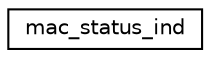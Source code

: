 digraph "Graphical Class Hierarchy"
{
 // LATEX_PDF_SIZE
  edge [fontname="Helvetica",fontsize="10",labelfontname="Helvetica",labelfontsize="10"];
  node [fontname="Helvetica",fontsize="10",shape=record];
  rankdir="LR";
  Node0 [label="mac_status_ind",height=0.2,width=0.4,color="black", fillcolor="white", style="filled",URL="$structmac__status__ind.html",tooltip="MAC-STATUS-Ind primitive indicates to RLC for each logical channel the rate at which it may transfer ..."];
}
